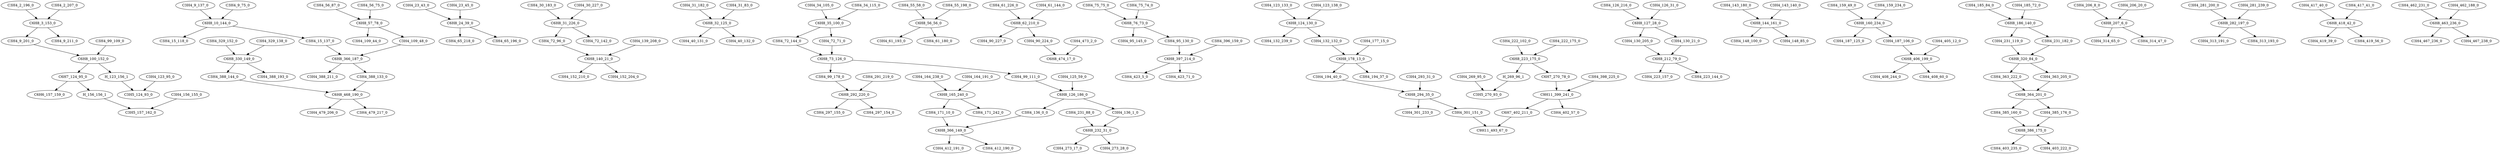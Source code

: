 digraph G {
    C3H4_2_196_0 -> C6H8_3_153_0;
    C3H4_2_207_0 -> C6H8_3_153_0;
    C6H8_3_153_0 -> C3H4_9_201_0;
    C6H8_3_153_0 -> C3H4_9_211_0;
    C3H4_9_201_0 -> C6H8_100_152_0;
    C3H4_9_137_0 -> C6H8_10_144_0;
    C3H4_9_75_0 -> C6H8_10_144_0;
    C6H8_10_144_0 -> C3H4_15_118_0;
    C6H8_10_144_0 -> C3H4_15_137_0;
    C3H4_15_137_0 -> C6H8_366_187_0;
    C3H4_23_43_0 -> C6H8_24_39_0;
    C3H4_23_45_0 -> C6H8_24_39_0;
    C6H8_24_39_0 -> C3H4_65_218_0;
    C6H8_24_39_0 -> C3H4_65_196_0;
    C3H4_30_183_0 -> C6H8_31_226_0;
    C3H4_30_227_0 -> C6H8_31_226_0;
    C3H4_31_182_0 -> C6H8_32_125_0;
    C3H4_31_83_0 -> C6H8_32_125_0;
    C6H8_31_226_0 -> C3H4_72_96_0;
    C6H8_31_226_0 -> C3H4_72_142_0;
    C6H8_32_125_0 -> C3H4_40_131_0;
    C6H8_32_125_0 -> C3H4_40_132_0;
    C3H4_34_105_0 -> C6H8_35_100_0;
    C3H4_34_115_0 -> C6H8_35_100_0;
    C6H8_35_100_0 -> C3H4_72_144_0;
    C6H8_35_100_0 -> C3H4_72_71_0;
    C3H4_55_58_0 -> C6H8_56_56_0;
    C3H4_55_198_0 -> C6H8_56_56_0;
    C3H4_56_87_0 -> C6H8_57_78_0;
    C3H4_56_75_0 -> C6H8_57_78_0;
    C6H8_56_56_0 -> C3H4_61_193_0;
    C6H8_56_56_0 -> C3H4_61_180_0;
    C6H8_57_78_0 -> C3H4_109_44_0;
    C6H8_57_78_0 -> C3H4_109_48_0;
    C3H4_61_226_0 -> C6H8_62_210_0;
    C3H4_61_144_0 -> C6H8_62_210_0;
    C6H8_62_210_0 -> C3H4_90_227_0;
    C6H8_62_210_0 -> C3H4_90_224_0;
    C3H4_72_71_0 -> C6H8_73_126_0;
    C3H4_72_96_0 -> C6H8_140_21_0;
    C3H4_72_144_0 -> C6H8_73_126_0;
    C6H8_73_126_0 -> C3H4_99_178_0;
    C6H8_73_126_0 -> C3H4_99_111_0;
    C3H4_75_75_0 -> C6H8_76_73_0;
    C3H4_75_74_0 -> C6H8_76_73_0;
    C6H8_76_73_0 -> C3H4_95_145_0;
    C6H8_76_73_0 -> C3H4_95_130_0;
    C3H4_90_224_0 -> C6H8_474_17_0;
    C3H4_95_130_0 -> C6H8_397_214_0;
    C3H4_99_178_0 -> C6H8_292_220_0;
    C3H4_99_111_0 -> C6H8_126_186_0;
    C3H4_99_109_0 -> C6H8_100_152_0;
    C6H8_100_152_0 -> C6H7_124_95_0;
    C6H8_100_152_0 -> H_123_156_1;
    C3H4_109_48_0 -> C6H8_366_187_0;
    C3H4_123_133_0 -> C6H8_124_130_0;
    C3H4_123_95_0 -> C3H5_124_93_0;
    C3H4_123_138_0 -> C6H8_124_130_0;
    H_123_156_1 -> C3H5_124_93_0;
    C6H8_124_130_0 -> C3H4_132_239_0;
    C6H8_124_130_0 -> C3H4_132_132_0;
    C6H7_124_95_0 -> C6H6_157_159_0;
    C6H7_124_95_0 -> H_156_156_1;
    C3H4_125_59_0 -> C6H8_126_186_0;
    C3H4_126_216_0 -> C6H8_127_28_0;
    C6H8_126_186_0 -> C3H4_136_0_0;
    C6H8_126_186_0 -> C3H4_136_1_0;
    C3H4_126_31_0 -> C6H8_127_28_0;
    C6H8_127_28_0 -> C3H4_130_205_0;
    C6H8_127_28_0 -> C3H4_130_21_0;
    C3H4_130_205_0 -> C6H8_212_79_0;
    C3H4_130_21_0 -> C6H8_212_79_0;
    C3H4_132_132_0 -> C6H8_178_13_0;
    C3H4_136_0_0 -> C6H8_366_149_0;
    C3H4_136_1_0 -> C6H8_232_31_0;
    C3H4_139_208_0 -> C6H8_140_21_0;
    C6H8_140_21_0 -> C3H4_152_210_0;
    C6H8_140_21_0 -> C3H4_152_204_0;
    C3H4_143_180_0 -> C6H8_144_161_0;
    C3H4_143_140_0 -> C6H8_144_161_0;
    C6H8_144_161_0 -> C3H4_148_100_0;
    C6H8_144_161_0 -> C3H4_148_85_0;
    C3H4_156_155_0 -> C3H5_157_162_0;
    H_156_156_1 -> C3H5_157_162_0;
    C3H4_159_49_0 -> C6H8_160_234_0;
    C3H4_159_234_0 -> C6H8_160_234_0;
    C6H8_160_234_0 -> C3H4_187_125_0;
    C6H8_160_234_0 -> C3H4_187_106_0;
    C3H4_164_238_0 -> C6H8_165_240_0;
    C3H4_164_191_0 -> C6H8_165_240_0;
    C6H8_165_240_0 -> C3H4_171_242_0;
    C6H8_165_240_0 -> C3H4_171_10_0;
    C3H4_171_10_0 -> C6H8_366_149_0;
    C3H4_177_15_0 -> C6H8_178_13_0;
    C6H8_178_13_0 -> C3H4_194_40_0;
    C6H8_178_13_0 -> C3H4_194_37_0;
    C3H4_185_84_0 -> C6H8_186_140_0;
    C3H4_185_72_0 -> C6H8_186_140_0;
    C6H8_186_140_0 -> C3H4_231_119_0;
    C6H8_186_140_0 -> C3H4_231_182_0;
    C3H4_187_106_0 -> C6H8_406_199_0;
    C3H4_194_40_0 -> C6H8_294_35_0;
    C3H4_206_8_0 -> C6H8_207_6_0;
    C3H4_206_20_0 -> C6H8_207_6_0;
    C6H8_207_6_0 -> C3H4_314_65_0;
    C6H8_207_6_0 -> C3H4_314_47_0;
    C6H8_212_79_0 -> C3H4_223_157_0;
    C6H8_212_79_0 -> C3H4_223_144_0;
    C3H4_222_102_0 -> C6H8_223_175_0;
    C3H4_222_175_0 -> C6H8_223_175_0;
    C6H8_223_175_0 -> C6H7_270_78_0;
    C6H8_223_175_0 -> H_269_96_1;
    C3H4_231_88_0 -> C6H8_232_31_0;
    C3H4_231_119_0 -> C6H8_320_84_0;
    C3H4_231_182_0 -> C6H8_320_84_0;
    C6H8_232_31_0 -> C3H4_273_17_0;
    C6H8_232_31_0 -> C3H4_273_28_0;
    H_269_96_1 -> C3H5_270_93_0;
    C3H4_269_95_0 -> C3H5_270_93_0;
    C6H7_270_78_0 -> C9H11_399_241_0;
    C3H4_281_200_0 -> C6H8_282_197_0;
    C3H4_281_239_0 -> C6H8_282_197_0;
    C6H8_282_197_0 -> C3H4_313_191_0;
    C6H8_282_197_0 -> C3H4_313_193_0;
    C3H4_291_219_0 -> C6H8_292_220_0;
    C6H8_292_220_0 -> C3H4_297_154_0;
    C6H8_292_220_0 -> C3H4_297_155_0;
    C3H4_293_31_0 -> C6H8_294_35_0;
    C6H8_294_35_0 -> C3H4_301_233_0;
    C6H8_294_35_0 -> C3H4_301_151_0;
    C3H4_301_151_0 -> C9H11_493_67_0;
    C6H8_320_84_0 -> C3H4_363_222_0;
    C6H8_320_84_0 -> C3H4_363_205_0;
    C3H4_329_152_0 -> C6H8_330_149_0;
    C3H4_329_138_0 -> C6H8_330_149_0;
    C6H8_330_149_0 -> C3H4_388_144_0;
    C6H8_330_149_0 -> C3H4_388_193_0;
    C3H4_363_222_0 -> C6H8_364_201_0;
    C3H4_363_205_0 -> C6H8_364_201_0;
    C6H8_364_201_0 -> C3H4_385_160_0;
    C6H8_364_201_0 -> C3H4_385_176_0;
    C6H8_366_149_0 -> C3H4_412_191_0;
    C6H8_366_149_0 -> C3H4_412_190_0;
    C6H8_366_187_0 -> C3H4_388_211_0;
    C6H8_366_187_0 -> C3H4_388_133_0;
    C3H4_385_160_0 -> C6H8_386_175_0;
    C3H4_385_176_0 -> C6H8_386_175_0;
    C6H8_386_175_0 -> C3H4_403_235_0;
    C6H8_386_175_0 -> C3H4_403_222_0;
    C3H4_388_144_0 -> C6H8_468_190_0;
    C3H4_388_133_0 -> C6H8_468_190_0;
    C3H4_396_159_0 -> C6H8_397_214_0;
    C6H8_397_214_0 -> C3H4_423_5_0;
    C6H8_397_214_0 -> C3H4_423_71_0;
    C3H4_398_225_0 -> C9H11_399_241_0;
    C9H11_399_241_0 -> C6H7_402_211_0;
    C9H11_399_241_0 -> C3H4_402_57_0;
    C6H7_402_211_0 -> C9H11_493_67_0;
    C3H4_405_12_0 -> C6H8_406_199_0;
    C6H8_406_199_0 -> C3H4_408_244_0;
    C6H8_406_199_0 -> C3H4_408_60_0;
    C3H4_417_40_0 -> C6H8_418_42_0;
    C3H4_417_41_0 -> C6H8_418_42_0;
    C6H8_418_42_0 -> C3H4_419_39_0;
    C6H8_418_42_0 -> C3H4_419_56_0;
    C3H4_462_231_0 -> C6H8_463_236_0;
    C3H4_462_188_0 -> C6H8_463_236_0;
    C6H8_463_236_0 -> C3H4_467_236_0;
    C6H8_463_236_0 -> C3H4_467_238_0;
    C6H8_468_190_0 -> C3H4_479_206_0;
    C6H8_468_190_0 -> C3H4_479_217_0;
    C3H4_473_2_0 -> C6H8_474_17_0;
}
